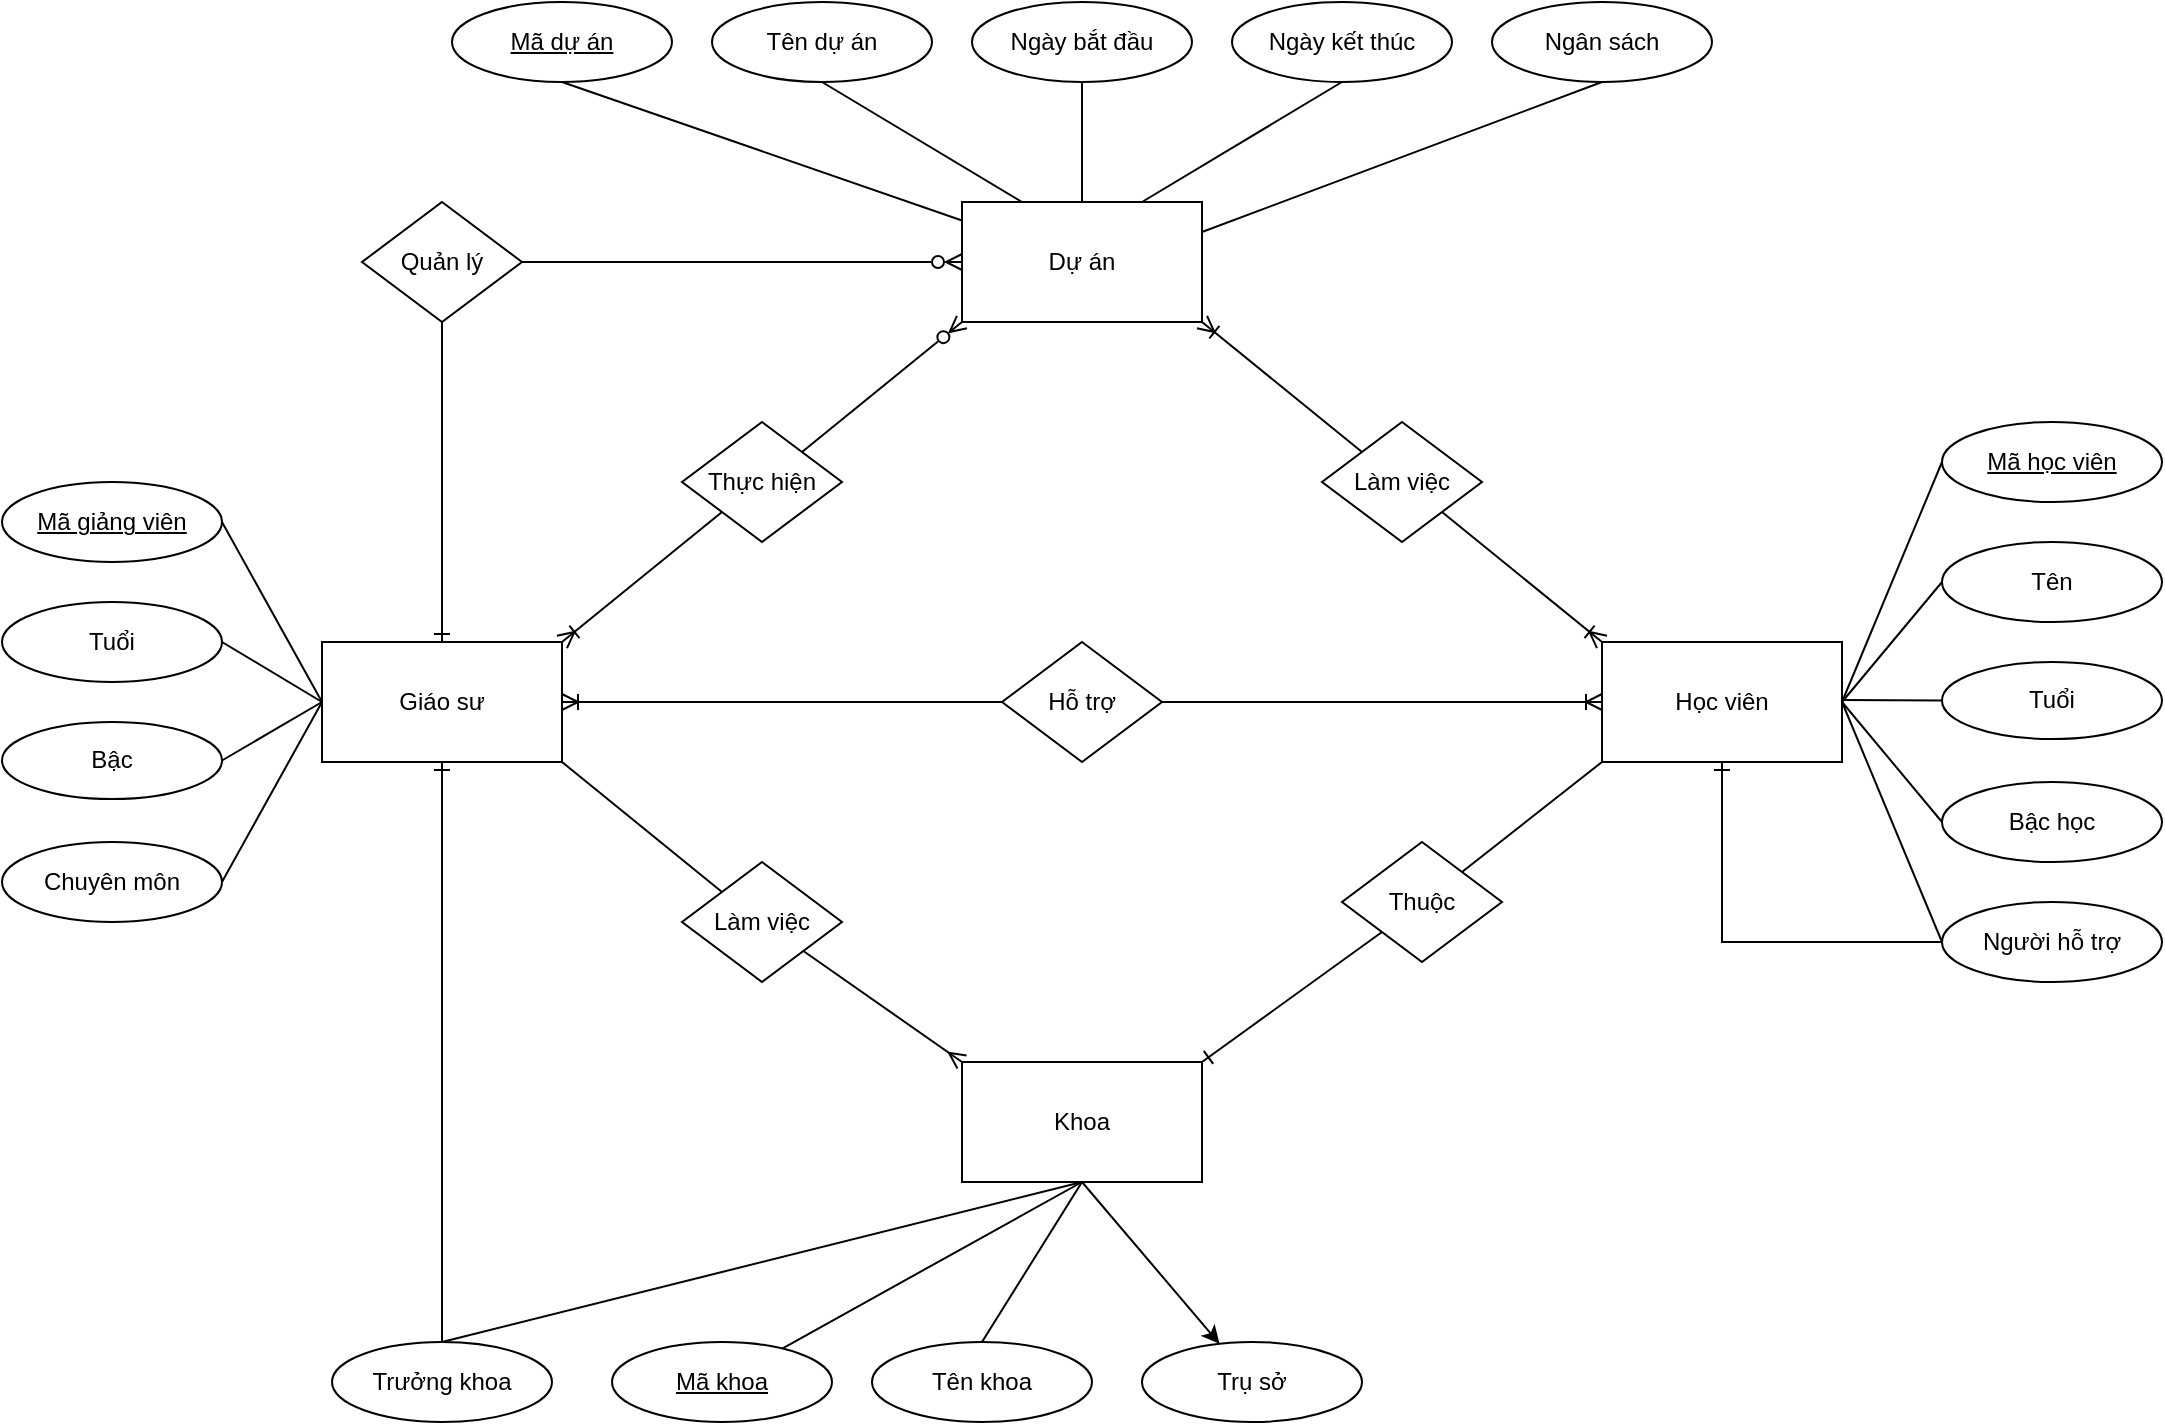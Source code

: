 <mxfile version="23.1.5" type="github" pages="2">
  <diagram name="ER" id="h3sEmsgGJgZGLzfSVelG">
    <mxGraphModel dx="1434" dy="780" grid="1" gridSize="10" guides="1" tooltips="1" connect="1" arrows="1" fold="1" page="1" pageScale="1" pageWidth="1169" pageHeight="827" math="0" shadow="0">
      <root>
        <mxCell id="0" />
        <mxCell id="1" parent="0" />
        <mxCell id="Selu-u13-IaOA6vM5MVl-6" style="rounded=0;orthogonalLoop=1;jettySize=auto;html=1;entryX=1;entryY=0.5;entryDx=0;entryDy=0;exitX=0;exitY=0.5;exitDx=0;exitDy=0;endArrow=none;endFill=0;" parent="1" source="Selu-u13-IaOA6vM5MVl-1" target="Selu-u13-IaOA6vM5MVl-5" edge="1">
          <mxGeometry relative="1" as="geometry" />
        </mxCell>
        <mxCell id="Selu-u13-IaOA6vM5MVl-7" style="rounded=0;orthogonalLoop=1;jettySize=auto;html=1;entryX=1;entryY=0.5;entryDx=0;entryDy=0;exitX=0;exitY=0.5;exitDx=0;exitDy=0;endArrow=none;endFill=0;" parent="1" source="Selu-u13-IaOA6vM5MVl-1" target="Selu-u13-IaOA6vM5MVl-4" edge="1">
          <mxGeometry relative="1" as="geometry" />
        </mxCell>
        <mxCell id="Selu-u13-IaOA6vM5MVl-9" style="rounded=0;orthogonalLoop=1;jettySize=auto;html=1;entryX=1;entryY=0.5;entryDx=0;entryDy=0;strokeColor=default;exitX=0;exitY=0.5;exitDx=0;exitDy=0;endArrow=none;endFill=0;" parent="1" source="Selu-u13-IaOA6vM5MVl-1" target="Selu-u13-IaOA6vM5MVl-3" edge="1">
          <mxGeometry relative="1" as="geometry" />
        </mxCell>
        <mxCell id="Selu-u13-IaOA6vM5MVl-10" style="rounded=0;orthogonalLoop=1;jettySize=auto;html=1;entryX=1;entryY=0.5;entryDx=0;entryDy=0;exitX=0;exitY=0.5;exitDx=0;exitDy=0;endArrow=none;endFill=0;" parent="1" source="Selu-u13-IaOA6vM5MVl-1" target="Selu-u13-IaOA6vM5MVl-2" edge="1">
          <mxGeometry relative="1" as="geometry" />
        </mxCell>
        <mxCell id="Selu-u13-IaOA6vM5MVl-31" style="edgeStyle=orthogonalEdgeStyle;rounded=0;orthogonalLoop=1;jettySize=auto;html=1;entryX=0;entryY=0.5;entryDx=0;entryDy=0;endArrow=ERoneToMany;endFill=0;startArrow=none;startFill=0;" parent="1" source="XW8FsjbeMWAHyRzC8M_o-8" target="Selu-u13-IaOA6vM5MVl-15" edge="1">
          <mxGeometry relative="1" as="geometry" />
        </mxCell>
        <mxCell id="Selu-u13-IaOA6vM5MVl-69" style="edgeStyle=orthogonalEdgeStyle;rounded=0;orthogonalLoop=1;jettySize=auto;html=1;entryX=0;entryY=0.5;entryDx=0;entryDy=0;endArrow=ERzeroToMany;endFill=0;startArrow=none;startFill=0;" parent="1" source="XW8FsjbeMWAHyRzC8M_o-15" target="Selu-u13-IaOA6vM5MVl-56" edge="1">
          <mxGeometry relative="1" as="geometry">
            <Array as="points">
              <mxPoint x="260" y="150" />
            </Array>
          </mxGeometry>
        </mxCell>
        <mxCell id="XW8FsjbeMWAHyRzC8M_o-2" style="rounded=0;orthogonalLoop=1;jettySize=auto;html=1;entryX=0;entryY=0;entryDx=0;entryDy=0;exitX=1;exitY=1;exitDx=0;exitDy=0;endArrow=none;endFill=0;" edge="1" parent="1" source="Selu-u13-IaOA6vM5MVl-1" target="XW8FsjbeMWAHyRzC8M_o-1">
          <mxGeometry relative="1" as="geometry" />
        </mxCell>
        <mxCell id="XW8FsjbeMWAHyRzC8M_o-13" style="rounded=0;orthogonalLoop=1;jettySize=auto;html=1;exitX=1;exitY=0;exitDx=0;exitDy=0;entryX=0;entryY=1;entryDx=0;entryDy=0;endArrow=none;endFill=0;startArrow=ERoneToMany;startFill=0;" edge="1" parent="1" source="Selu-u13-IaOA6vM5MVl-1" target="XW8FsjbeMWAHyRzC8M_o-12">
          <mxGeometry relative="1" as="geometry" />
        </mxCell>
        <mxCell id="Selu-u13-IaOA6vM5MVl-1" value="Giáo sư" style="rounded=0;whiteSpace=wrap;html=1;" parent="1" vertex="1">
          <mxGeometry x="200" y="340" width="120" height="60" as="geometry" />
        </mxCell>
        <mxCell id="Selu-u13-IaOA6vM5MVl-2" value="&lt;u&gt;Mã giảng viên&lt;/u&gt;" style="ellipse;whiteSpace=wrap;html=1;" parent="1" vertex="1">
          <mxGeometry x="40" y="260" width="110" height="40" as="geometry" />
        </mxCell>
        <mxCell id="Selu-u13-IaOA6vM5MVl-3" value="Tuổi" style="ellipse;whiteSpace=wrap;html=1;" parent="1" vertex="1">
          <mxGeometry x="40" y="320" width="110" height="40" as="geometry" />
        </mxCell>
        <mxCell id="Selu-u13-IaOA6vM5MVl-4" value="Bậc" style="ellipse;whiteSpace=wrap;html=1;" parent="1" vertex="1">
          <mxGeometry x="40" y="380" width="110" height="38.5" as="geometry" />
        </mxCell>
        <mxCell id="Selu-u13-IaOA6vM5MVl-5" value="Chuyên môn" style="ellipse;whiteSpace=wrap;html=1;" parent="1" vertex="1">
          <mxGeometry x="40" y="440" width="110" height="40" as="geometry" />
        </mxCell>
        <mxCell id="Selu-u13-IaOA6vM5MVl-11" style="rounded=0;orthogonalLoop=1;jettySize=auto;html=1;entryX=0;entryY=0.5;entryDx=0;entryDy=0;exitX=1;exitY=0.5;exitDx=0;exitDy=0;endArrow=none;endFill=0;" parent="1" source="Selu-u13-IaOA6vM5MVl-15" target="Selu-u13-IaOA6vM5MVl-19" edge="1">
          <mxGeometry relative="1" as="geometry">
            <mxPoint x="960" y="350" as="sourcePoint" />
          </mxGeometry>
        </mxCell>
        <mxCell id="Selu-u13-IaOA6vM5MVl-12" style="rounded=0;orthogonalLoop=1;jettySize=auto;html=1;entryX=0;entryY=0.5;entryDx=0;entryDy=0;endArrow=none;endFill=0;" parent="1" target="Selu-u13-IaOA6vM5MVl-18" edge="1">
          <mxGeometry relative="1" as="geometry">
            <mxPoint x="960" y="369" as="sourcePoint" />
          </mxGeometry>
        </mxCell>
        <mxCell id="Selu-u13-IaOA6vM5MVl-13" style="rounded=0;orthogonalLoop=1;jettySize=auto;html=1;entryX=0;entryY=0.5;entryDx=0;entryDy=0;strokeColor=default;endArrow=none;endFill=0;" parent="1" target="Selu-u13-IaOA6vM5MVl-17" edge="1">
          <mxGeometry relative="1" as="geometry">
            <mxPoint x="960" y="370" as="sourcePoint" />
          </mxGeometry>
        </mxCell>
        <mxCell id="Selu-u13-IaOA6vM5MVl-14" style="rounded=0;orthogonalLoop=1;jettySize=auto;html=1;entryX=0;entryY=0.5;entryDx=0;entryDy=0;endArrow=none;endFill=0;" parent="1" target="Selu-u13-IaOA6vM5MVl-16" edge="1">
          <mxGeometry relative="1" as="geometry">
            <mxPoint x="960" y="370" as="sourcePoint" />
          </mxGeometry>
        </mxCell>
        <mxCell id="Selu-u13-IaOA6vM5MVl-54" style="rounded=0;orthogonalLoop=1;jettySize=auto;html=1;exitX=0;exitY=1;exitDx=0;exitDy=0;entryX=1;entryY=0;entryDx=0;entryDy=0;endArrow=ERone;endFill=0;" parent="1" source="XW8FsjbeMWAHyRzC8M_o-10" target="Selu-u13-IaOA6vM5MVl-38" edge="1">
          <mxGeometry relative="1" as="geometry" />
        </mxCell>
        <mxCell id="Selu-u13-IaOA6vM5MVl-73" style="rounded=0;orthogonalLoop=1;jettySize=auto;html=1;entryX=1;entryY=1;entryDx=0;entryDy=0;exitX=0;exitY=0;exitDx=0;exitDy=0;endArrow=ERoneToMany;endFill=0;startArrow=none;startFill=0;" parent="1" source="XW8FsjbeMWAHyRzC8M_o-17" target="Selu-u13-IaOA6vM5MVl-56" edge="1">
          <mxGeometry relative="1" as="geometry" />
        </mxCell>
        <mxCell id="Selu-u13-IaOA6vM5MVl-15" value="Học viên" style="rounded=0;whiteSpace=wrap;html=1;" parent="1" vertex="1">
          <mxGeometry x="840" y="340" width="120" height="60" as="geometry" />
        </mxCell>
        <mxCell id="Selu-u13-IaOA6vM5MVl-16" value="&lt;u&gt;Mã học viên&lt;/u&gt;" style="ellipse;whiteSpace=wrap;html=1;" parent="1" vertex="1">
          <mxGeometry x="1010" y="230" width="110" height="40" as="geometry" />
        </mxCell>
        <mxCell id="Selu-u13-IaOA6vM5MVl-17" value="Tên" style="ellipse;whiteSpace=wrap;html=1;" parent="1" vertex="1">
          <mxGeometry x="1010" y="290" width="110" height="40" as="geometry" />
        </mxCell>
        <mxCell id="Selu-u13-IaOA6vM5MVl-18" value="Tuổi" style="ellipse;whiteSpace=wrap;html=1;" parent="1" vertex="1">
          <mxGeometry x="1010" y="350" width="110" height="38.5" as="geometry" />
        </mxCell>
        <mxCell id="Selu-u13-IaOA6vM5MVl-19" value="Bậc học" style="ellipse;whiteSpace=wrap;html=1;" parent="1" vertex="1">
          <mxGeometry x="1010" y="410" width="110" height="40" as="geometry" />
        </mxCell>
        <mxCell id="Selu-u13-IaOA6vM5MVl-33" style="edgeStyle=orthogonalEdgeStyle;rounded=0;orthogonalLoop=1;jettySize=auto;html=1;entryX=0.5;entryY=1;entryDx=0;entryDy=0;endArrow=ERone;endFill=0;" parent="1" source="Selu-u13-IaOA6vM5MVl-29" target="Selu-u13-IaOA6vM5MVl-15" edge="1">
          <mxGeometry relative="1" as="geometry" />
        </mxCell>
        <mxCell id="Selu-u13-IaOA6vM5MVl-29" value="Người hỗ trợ" style="ellipse;whiteSpace=wrap;html=1;" parent="1" vertex="1">
          <mxGeometry x="1010" y="470" width="110" height="40" as="geometry" />
        </mxCell>
        <mxCell id="Selu-u13-IaOA6vM5MVl-30" style="rounded=0;orthogonalLoop=1;jettySize=auto;html=1;exitX=1;exitY=0.5;exitDx=0;exitDy=0;entryX=0;entryY=0.5;entryDx=0;entryDy=0;endArrow=none;endFill=0;" parent="1" source="Selu-u13-IaOA6vM5MVl-15" target="Selu-u13-IaOA6vM5MVl-29" edge="1">
          <mxGeometry relative="1" as="geometry">
            <mxPoint x="960" y="350" as="sourcePoint" />
          </mxGeometry>
        </mxCell>
        <mxCell id="Selu-u13-IaOA6vM5MVl-48" style="rounded=0;orthogonalLoop=1;jettySize=auto;html=1;exitX=0.5;exitY=1;exitDx=0;exitDy=0;endArrow=none;endFill=0;" parent="1" source="Selu-u13-IaOA6vM5MVl-38" target="Selu-u13-IaOA6vM5MVl-43" edge="1">
          <mxGeometry relative="1" as="geometry" />
        </mxCell>
        <mxCell id="Selu-u13-IaOA6vM5MVl-49" style="rounded=0;orthogonalLoop=1;jettySize=auto;html=1;entryX=0.5;entryY=0;entryDx=0;entryDy=0;exitX=0.5;exitY=1;exitDx=0;exitDy=0;endArrow=none;endFill=0;" parent="1" source="Selu-u13-IaOA6vM5MVl-38" target="Selu-u13-IaOA6vM5MVl-45" edge="1">
          <mxGeometry relative="1" as="geometry" />
        </mxCell>
        <mxCell id="Selu-u13-IaOA6vM5MVl-50" style="rounded=0;orthogonalLoop=1;jettySize=auto;html=1;exitX=0.5;exitY=1;exitDx=0;exitDy=0;" parent="1" source="Selu-u13-IaOA6vM5MVl-38" target="Selu-u13-IaOA6vM5MVl-46" edge="1">
          <mxGeometry relative="1" as="geometry" />
        </mxCell>
        <mxCell id="XW8FsjbeMWAHyRzC8M_o-6" style="rounded=0;orthogonalLoop=1;jettySize=auto;html=1;exitX=0.5;exitY=1;exitDx=0;exitDy=0;entryX=0.5;entryY=0;entryDx=0;entryDy=0;endArrow=none;endFill=0;" edge="1" parent="1" source="Selu-u13-IaOA6vM5MVl-38" target="XW8FsjbeMWAHyRzC8M_o-5">
          <mxGeometry relative="1" as="geometry" />
        </mxCell>
        <mxCell id="Selu-u13-IaOA6vM5MVl-38" value="Khoa" style="rounded=0;whiteSpace=wrap;html=1;" parent="1" vertex="1">
          <mxGeometry x="520" y="550" width="120" height="60" as="geometry" />
        </mxCell>
        <mxCell id="Selu-u13-IaOA6vM5MVl-43" value="&lt;u&gt;Mã khoa&lt;/u&gt;" style="ellipse;whiteSpace=wrap;html=1;" parent="1" vertex="1">
          <mxGeometry x="345" y="690" width="110" height="40" as="geometry" />
        </mxCell>
        <mxCell id="Selu-u13-IaOA6vM5MVl-45" value="Tên khoa" style="ellipse;whiteSpace=wrap;html=1;" parent="1" vertex="1">
          <mxGeometry x="475" y="690" width="110" height="40" as="geometry" />
        </mxCell>
        <mxCell id="Selu-u13-IaOA6vM5MVl-46" value="Trụ sở" style="ellipse;whiteSpace=wrap;html=1;" parent="1" vertex="1">
          <mxGeometry x="610" y="690" width="110" height="40" as="geometry" />
        </mxCell>
        <mxCell id="Selu-u13-IaOA6vM5MVl-63" style="rounded=0;orthogonalLoop=1;jettySize=auto;html=1;entryX=0.5;entryY=1;entryDx=0;entryDy=0;endArrow=none;endFill=0;" parent="1" source="Selu-u13-IaOA6vM5MVl-56" target="Selu-u13-IaOA6vM5MVl-57" edge="1">
          <mxGeometry relative="1" as="geometry" />
        </mxCell>
        <mxCell id="Selu-u13-IaOA6vM5MVl-65" style="rounded=0;orthogonalLoop=1;jettySize=auto;html=1;entryX=0.5;entryY=1;entryDx=0;entryDy=0;exitX=0.25;exitY=0;exitDx=0;exitDy=0;endArrow=none;endFill=0;" parent="1" source="Selu-u13-IaOA6vM5MVl-56" target="Selu-u13-IaOA6vM5MVl-58" edge="1">
          <mxGeometry relative="1" as="geometry" />
        </mxCell>
        <mxCell id="Selu-u13-IaOA6vM5MVl-66" style="rounded=0;orthogonalLoop=1;jettySize=auto;html=1;entryX=0.5;entryY=1;entryDx=0;entryDy=0;endArrow=none;endFill=0;" parent="1" source="Selu-u13-IaOA6vM5MVl-56" target="Selu-u13-IaOA6vM5MVl-59" edge="1">
          <mxGeometry relative="1" as="geometry" />
        </mxCell>
        <mxCell id="Selu-u13-IaOA6vM5MVl-67" style="rounded=0;orthogonalLoop=1;jettySize=auto;html=1;entryX=0.5;entryY=1;entryDx=0;entryDy=0;exitX=0.75;exitY=0;exitDx=0;exitDy=0;endArrow=none;endFill=0;" parent="1" source="Selu-u13-IaOA6vM5MVl-56" target="Selu-u13-IaOA6vM5MVl-60" edge="1">
          <mxGeometry relative="1" as="geometry" />
        </mxCell>
        <mxCell id="Selu-u13-IaOA6vM5MVl-68" style="rounded=0;orthogonalLoop=1;jettySize=auto;html=1;entryX=0.5;entryY=1;entryDx=0;entryDy=0;exitX=1;exitY=0.25;exitDx=0;exitDy=0;endArrow=none;endFill=0;" parent="1" source="Selu-u13-IaOA6vM5MVl-56" target="Selu-u13-IaOA6vM5MVl-61" edge="1">
          <mxGeometry relative="1" as="geometry" />
        </mxCell>
        <mxCell id="Selu-u13-IaOA6vM5MVl-56" value="Dự án" style="rounded=0;whiteSpace=wrap;html=1;" parent="1" vertex="1">
          <mxGeometry x="520" y="120" width="120" height="60" as="geometry" />
        </mxCell>
        <mxCell id="Selu-u13-IaOA6vM5MVl-57" value="&lt;u&gt;Mã dự án&lt;/u&gt;" style="ellipse;whiteSpace=wrap;html=1;" parent="1" vertex="1">
          <mxGeometry x="265" y="20" width="110" height="40" as="geometry" />
        </mxCell>
        <mxCell id="Selu-u13-IaOA6vM5MVl-58" value="Tên dự án" style="ellipse;whiteSpace=wrap;html=1;" parent="1" vertex="1">
          <mxGeometry x="395" y="20" width="110" height="40" as="geometry" />
        </mxCell>
        <mxCell id="Selu-u13-IaOA6vM5MVl-59" value="Ngày bắt đầu" style="ellipse;whiteSpace=wrap;html=1;" parent="1" vertex="1">
          <mxGeometry x="525" y="20" width="110" height="40" as="geometry" />
        </mxCell>
        <mxCell id="Selu-u13-IaOA6vM5MVl-60" value="Ngày kết thúc" style="ellipse;whiteSpace=wrap;html=1;" parent="1" vertex="1">
          <mxGeometry x="655" y="20" width="110" height="40" as="geometry" />
        </mxCell>
        <mxCell id="Selu-u13-IaOA6vM5MVl-61" value="Ngân sách" style="ellipse;whiteSpace=wrap;html=1;" parent="1" vertex="1">
          <mxGeometry x="785" y="20" width="110" height="40" as="geometry" />
        </mxCell>
        <mxCell id="XW8FsjbeMWAHyRzC8M_o-3" style="rounded=0;orthogonalLoop=1;jettySize=auto;html=1;entryX=0;entryY=0;entryDx=0;entryDy=0;endArrow=ERmany;endFill=0;" edge="1" parent="1" source="XW8FsjbeMWAHyRzC8M_o-1" target="Selu-u13-IaOA6vM5MVl-38">
          <mxGeometry relative="1" as="geometry" />
        </mxCell>
        <mxCell id="XW8FsjbeMWAHyRzC8M_o-1" value="Làm việc" style="rhombus;whiteSpace=wrap;html=1;" vertex="1" parent="1">
          <mxGeometry x="380" y="450" width="80" height="60" as="geometry" />
        </mxCell>
        <mxCell id="XW8FsjbeMWAHyRzC8M_o-7" style="edgeStyle=orthogonalEdgeStyle;rounded=0;orthogonalLoop=1;jettySize=auto;html=1;endArrow=ERone;endFill=0;" edge="1" parent="1" source="XW8FsjbeMWAHyRzC8M_o-5" target="Selu-u13-IaOA6vM5MVl-1">
          <mxGeometry relative="1" as="geometry" />
        </mxCell>
        <mxCell id="XW8FsjbeMWAHyRzC8M_o-5" value="Trưởng khoa" style="ellipse;whiteSpace=wrap;html=1;" vertex="1" parent="1">
          <mxGeometry x="205" y="690" width="110" height="40" as="geometry" />
        </mxCell>
        <mxCell id="XW8FsjbeMWAHyRzC8M_o-9" value="" style="edgeStyle=orthogonalEdgeStyle;rounded=0;orthogonalLoop=1;jettySize=auto;html=1;entryX=0;entryY=0.5;entryDx=0;entryDy=0;endArrow=none;endFill=0;startArrow=ERoneToMany;startFill=0;" edge="1" parent="1" source="Selu-u13-IaOA6vM5MVl-1" target="XW8FsjbeMWAHyRzC8M_o-8">
          <mxGeometry relative="1" as="geometry">
            <mxPoint x="320" y="370" as="sourcePoint" />
            <mxPoint x="840" y="370" as="targetPoint" />
          </mxGeometry>
        </mxCell>
        <mxCell id="XW8FsjbeMWAHyRzC8M_o-8" value="Hỗ trợ" style="rhombus;whiteSpace=wrap;html=1;" vertex="1" parent="1">
          <mxGeometry x="540" y="340" width="80" height="60" as="geometry" />
        </mxCell>
        <mxCell id="XW8FsjbeMWAHyRzC8M_o-11" value="" style="rounded=0;orthogonalLoop=1;jettySize=auto;html=1;exitX=0;exitY=1;exitDx=0;exitDy=0;entryX=1;entryY=0;entryDx=0;entryDy=0;endArrow=none;endFill=0;" edge="1" parent="1" source="Selu-u13-IaOA6vM5MVl-15" target="XW8FsjbeMWAHyRzC8M_o-10">
          <mxGeometry relative="1" as="geometry">
            <mxPoint x="840" y="400" as="sourcePoint" />
            <mxPoint x="640" y="550" as="targetPoint" />
          </mxGeometry>
        </mxCell>
        <mxCell id="XW8FsjbeMWAHyRzC8M_o-10" value="Thuộc" style="rhombus;whiteSpace=wrap;html=1;" vertex="1" parent="1">
          <mxGeometry x="710" y="440" width="80" height="60" as="geometry" />
        </mxCell>
        <mxCell id="XW8FsjbeMWAHyRzC8M_o-14" style="rounded=0;orthogonalLoop=1;jettySize=auto;html=1;exitX=1;exitY=0;exitDx=0;exitDy=0;entryX=0;entryY=1;entryDx=0;entryDy=0;endArrow=ERzeroToMany;endFill=0;" edge="1" parent="1" source="XW8FsjbeMWAHyRzC8M_o-12" target="Selu-u13-IaOA6vM5MVl-56">
          <mxGeometry relative="1" as="geometry" />
        </mxCell>
        <mxCell id="XW8FsjbeMWAHyRzC8M_o-12" value="Thực hiện" style="rhombus;whiteSpace=wrap;html=1;" vertex="1" parent="1">
          <mxGeometry x="380" y="230" width="80" height="60" as="geometry" />
        </mxCell>
        <mxCell id="XW8FsjbeMWAHyRzC8M_o-16" value="" style="edgeStyle=orthogonalEdgeStyle;rounded=0;orthogonalLoop=1;jettySize=auto;html=1;entryX=0.5;entryY=1;entryDx=0;entryDy=0;endArrow=none;endFill=0;startArrow=ERone;startFill=0;" edge="1" parent="1" source="Selu-u13-IaOA6vM5MVl-1" target="XW8FsjbeMWAHyRzC8M_o-15">
          <mxGeometry relative="1" as="geometry">
            <Array as="points" />
            <mxPoint x="260" y="340" as="sourcePoint" />
            <mxPoint x="520" y="150" as="targetPoint" />
          </mxGeometry>
        </mxCell>
        <mxCell id="XW8FsjbeMWAHyRzC8M_o-15" value="Quản lý" style="rhombus;whiteSpace=wrap;html=1;" vertex="1" parent="1">
          <mxGeometry x="220" y="120" width="80" height="60" as="geometry" />
        </mxCell>
        <mxCell id="XW8FsjbeMWAHyRzC8M_o-18" value="" style="rounded=0;orthogonalLoop=1;jettySize=auto;html=1;entryX=1;entryY=1;entryDx=0;entryDy=0;exitX=0;exitY=0;exitDx=0;exitDy=0;endArrow=none;endFill=0;startArrow=ERoneToMany;startFill=0;" edge="1" parent="1" source="Selu-u13-IaOA6vM5MVl-15" target="XW8FsjbeMWAHyRzC8M_o-17">
          <mxGeometry relative="1" as="geometry">
            <mxPoint x="840" y="340" as="sourcePoint" />
            <mxPoint x="640" y="180" as="targetPoint" />
          </mxGeometry>
        </mxCell>
        <mxCell id="XW8FsjbeMWAHyRzC8M_o-17" value="Làm việc" style="rhombus;whiteSpace=wrap;html=1;" vertex="1" parent="1">
          <mxGeometry x="700" y="230" width="80" height="60" as="geometry" />
        </mxCell>
      </root>
    </mxGraphModel>
  </diagram>
  <diagram id="15gAjXONBbME0ln6EK9t" name="RM">
    <mxGraphModel dx="1434" dy="780" grid="1" gridSize="10" guides="1" tooltips="1" connect="1" arrows="1" fold="1" page="1" pageScale="1" pageWidth="1169" pageHeight="827" math="0" shadow="0">
      <root>
        <mxCell id="0" />
        <mxCell id="1" parent="0" />
        <mxCell id="Yrqt_RFlk41Q3Rjh3LA7-103" style="edgeStyle=orthogonalEdgeStyle;rounded=0;orthogonalLoop=1;jettySize=auto;html=1;entryX=0.25;entryY=0;entryDx=0;entryDy=0;" edge="1" parent="1" source="Yrqt_RFlk41Q3Rjh3LA7-1" target="Yrqt_RFlk41Q3Rjh3LA7-80">
          <mxGeometry relative="1" as="geometry">
            <Array as="points">
              <mxPoint x="290" y="310" />
              <mxPoint x="895" y="310" />
            </Array>
          </mxGeometry>
        </mxCell>
        <mxCell id="Yrqt_RFlk41Q3Rjh3LA7-1" value="Giáo sư" style="shape=table;startSize=30;container=1;collapsible=1;childLayout=tableLayout;fixedRows=1;rowLines=0;fontStyle=1;align=center;resizeLast=1;html=1;" vertex="1" parent="1">
          <mxGeometry x="200" y="90" width="180" height="150" as="geometry" />
        </mxCell>
        <mxCell id="Yrqt_RFlk41Q3Rjh3LA7-2" value="" style="shape=tableRow;horizontal=0;startSize=0;swimlaneHead=0;swimlaneBody=0;fillColor=none;collapsible=0;dropTarget=0;points=[[0,0.5],[1,0.5]];portConstraint=eastwest;top=0;left=0;right=0;bottom=1;" vertex="1" parent="Yrqt_RFlk41Q3Rjh3LA7-1">
          <mxGeometry y="30" width="180" height="30" as="geometry" />
        </mxCell>
        <mxCell id="Yrqt_RFlk41Q3Rjh3LA7-3" value="PK" style="shape=partialRectangle;connectable=0;fillColor=none;top=0;left=0;bottom=0;right=0;fontStyle=1;overflow=hidden;whiteSpace=wrap;html=1;" vertex="1" parent="Yrqt_RFlk41Q3Rjh3LA7-2">
          <mxGeometry width="30" height="30" as="geometry">
            <mxRectangle width="30" height="30" as="alternateBounds" />
          </mxGeometry>
        </mxCell>
        <mxCell id="Yrqt_RFlk41Q3Rjh3LA7-4" value="Mã giảng viên" style="shape=partialRectangle;connectable=0;fillColor=none;top=0;left=0;bottom=0;right=0;align=left;spacingLeft=6;fontStyle=5;overflow=hidden;whiteSpace=wrap;html=1;" vertex="1" parent="Yrqt_RFlk41Q3Rjh3LA7-2">
          <mxGeometry x="30" width="150" height="30" as="geometry">
            <mxRectangle width="150" height="30" as="alternateBounds" />
          </mxGeometry>
        </mxCell>
        <mxCell id="Yrqt_RFlk41Q3Rjh3LA7-5" value="" style="shape=tableRow;horizontal=0;startSize=0;swimlaneHead=0;swimlaneBody=0;fillColor=none;collapsible=0;dropTarget=0;points=[[0,0.5],[1,0.5]];portConstraint=eastwest;top=0;left=0;right=0;bottom=0;" vertex="1" parent="Yrqt_RFlk41Q3Rjh3LA7-1">
          <mxGeometry y="60" width="180" height="30" as="geometry" />
        </mxCell>
        <mxCell id="Yrqt_RFlk41Q3Rjh3LA7-6" value="" style="shape=partialRectangle;connectable=0;fillColor=none;top=0;left=0;bottom=0;right=0;editable=1;overflow=hidden;whiteSpace=wrap;html=1;" vertex="1" parent="Yrqt_RFlk41Q3Rjh3LA7-5">
          <mxGeometry width="30" height="30" as="geometry">
            <mxRectangle width="30" height="30" as="alternateBounds" />
          </mxGeometry>
        </mxCell>
        <mxCell id="Yrqt_RFlk41Q3Rjh3LA7-7" value="Bậc" style="shape=partialRectangle;connectable=0;fillColor=none;top=0;left=0;bottom=0;right=0;align=left;spacingLeft=6;overflow=hidden;whiteSpace=wrap;html=1;" vertex="1" parent="Yrqt_RFlk41Q3Rjh3LA7-5">
          <mxGeometry x="30" width="150" height="30" as="geometry">
            <mxRectangle width="150" height="30" as="alternateBounds" />
          </mxGeometry>
        </mxCell>
        <mxCell id="Yrqt_RFlk41Q3Rjh3LA7-8" value="" style="shape=tableRow;horizontal=0;startSize=0;swimlaneHead=0;swimlaneBody=0;fillColor=none;collapsible=0;dropTarget=0;points=[[0,0.5],[1,0.5]];portConstraint=eastwest;top=0;left=0;right=0;bottom=0;" vertex="1" parent="Yrqt_RFlk41Q3Rjh3LA7-1">
          <mxGeometry y="90" width="180" height="30" as="geometry" />
        </mxCell>
        <mxCell id="Yrqt_RFlk41Q3Rjh3LA7-9" value="" style="shape=partialRectangle;connectable=0;fillColor=none;top=0;left=0;bottom=0;right=0;editable=1;overflow=hidden;whiteSpace=wrap;html=1;" vertex="1" parent="Yrqt_RFlk41Q3Rjh3LA7-8">
          <mxGeometry width="30" height="30" as="geometry">
            <mxRectangle width="30" height="30" as="alternateBounds" />
          </mxGeometry>
        </mxCell>
        <mxCell id="Yrqt_RFlk41Q3Rjh3LA7-10" value="Chuyên môn" style="shape=partialRectangle;connectable=0;fillColor=none;top=0;left=0;bottom=0;right=0;align=left;spacingLeft=6;overflow=hidden;whiteSpace=wrap;html=1;" vertex="1" parent="Yrqt_RFlk41Q3Rjh3LA7-8">
          <mxGeometry x="30" width="150" height="30" as="geometry">
            <mxRectangle width="150" height="30" as="alternateBounds" />
          </mxGeometry>
        </mxCell>
        <mxCell id="Yrqt_RFlk41Q3Rjh3LA7-11" value="" style="shape=tableRow;horizontal=0;startSize=0;swimlaneHead=0;swimlaneBody=0;fillColor=none;collapsible=0;dropTarget=0;points=[[0,0.5],[1,0.5]];portConstraint=eastwest;top=0;left=0;right=0;bottom=0;" vertex="1" parent="Yrqt_RFlk41Q3Rjh3LA7-1">
          <mxGeometry y="120" width="180" height="30" as="geometry" />
        </mxCell>
        <mxCell id="Yrqt_RFlk41Q3Rjh3LA7-12" value="" style="shape=partialRectangle;connectable=0;fillColor=none;top=0;left=0;bottom=0;right=0;editable=1;overflow=hidden;whiteSpace=wrap;html=1;" vertex="1" parent="Yrqt_RFlk41Q3Rjh3LA7-11">
          <mxGeometry width="30" height="30" as="geometry">
            <mxRectangle width="30" height="30" as="alternateBounds" />
          </mxGeometry>
        </mxCell>
        <mxCell id="Yrqt_RFlk41Q3Rjh3LA7-13" value="Tuổi" style="shape=partialRectangle;connectable=0;fillColor=none;top=0;left=0;bottom=0;right=0;align=left;spacingLeft=6;overflow=hidden;whiteSpace=wrap;html=1;" vertex="1" parent="Yrqt_RFlk41Q3Rjh3LA7-11">
          <mxGeometry x="30" width="150" height="30" as="geometry">
            <mxRectangle width="150" height="30" as="alternateBounds" />
          </mxGeometry>
        </mxCell>
        <mxCell id="Yrqt_RFlk41Q3Rjh3LA7-14" value="Khoa" style="shape=table;startSize=30;container=1;collapsible=1;childLayout=tableLayout;fixedRows=1;rowLines=0;fontStyle=1;align=center;resizeLast=1;html=1;" vertex="1" parent="1">
          <mxGeometry x="680" y="90" width="180" height="120" as="geometry" />
        </mxCell>
        <mxCell id="Yrqt_RFlk41Q3Rjh3LA7-15" value="" style="shape=tableRow;horizontal=0;startSize=0;swimlaneHead=0;swimlaneBody=0;fillColor=none;collapsible=0;dropTarget=0;points=[[0,0.5],[1,0.5]];portConstraint=eastwest;top=0;left=0;right=0;bottom=1;" vertex="1" parent="Yrqt_RFlk41Q3Rjh3LA7-14">
          <mxGeometry y="30" width="180" height="30" as="geometry" />
        </mxCell>
        <mxCell id="Yrqt_RFlk41Q3Rjh3LA7-16" value="PK" style="shape=partialRectangle;connectable=0;fillColor=none;top=0;left=0;bottom=0;right=0;fontStyle=1;overflow=hidden;whiteSpace=wrap;html=1;" vertex="1" parent="Yrqt_RFlk41Q3Rjh3LA7-15">
          <mxGeometry width="30" height="30" as="geometry">
            <mxRectangle width="30" height="30" as="alternateBounds" />
          </mxGeometry>
        </mxCell>
        <mxCell id="Yrqt_RFlk41Q3Rjh3LA7-17" value="Mã khoa" style="shape=partialRectangle;connectable=0;fillColor=none;top=0;left=0;bottom=0;right=0;align=left;spacingLeft=6;fontStyle=5;overflow=hidden;whiteSpace=wrap;html=1;" vertex="1" parent="Yrqt_RFlk41Q3Rjh3LA7-15">
          <mxGeometry x="30" width="150" height="30" as="geometry">
            <mxRectangle width="150" height="30" as="alternateBounds" />
          </mxGeometry>
        </mxCell>
        <mxCell id="Yrqt_RFlk41Q3Rjh3LA7-18" value="" style="shape=tableRow;horizontal=0;startSize=0;swimlaneHead=0;swimlaneBody=0;fillColor=none;collapsible=0;dropTarget=0;points=[[0,0.5],[1,0.5]];portConstraint=eastwest;top=0;left=0;right=0;bottom=0;" vertex="1" parent="Yrqt_RFlk41Q3Rjh3LA7-14">
          <mxGeometry y="60" width="180" height="30" as="geometry" />
        </mxCell>
        <mxCell id="Yrqt_RFlk41Q3Rjh3LA7-19" value="" style="shape=partialRectangle;connectable=0;fillColor=none;top=0;left=0;bottom=0;right=0;editable=1;overflow=hidden;whiteSpace=wrap;html=1;" vertex="1" parent="Yrqt_RFlk41Q3Rjh3LA7-18">
          <mxGeometry width="30" height="30" as="geometry">
            <mxRectangle width="30" height="30" as="alternateBounds" />
          </mxGeometry>
        </mxCell>
        <mxCell id="Yrqt_RFlk41Q3Rjh3LA7-20" value="Tên khoa" style="shape=partialRectangle;connectable=0;fillColor=none;top=0;left=0;bottom=0;right=0;align=left;spacingLeft=6;overflow=hidden;whiteSpace=wrap;html=1;" vertex="1" parent="Yrqt_RFlk41Q3Rjh3LA7-18">
          <mxGeometry x="30" width="150" height="30" as="geometry">
            <mxRectangle width="150" height="30" as="alternateBounds" />
          </mxGeometry>
        </mxCell>
        <mxCell id="Yrqt_RFlk41Q3Rjh3LA7-21" value="" style="shape=tableRow;horizontal=0;startSize=0;swimlaneHead=0;swimlaneBody=0;fillColor=none;collapsible=0;dropTarget=0;points=[[0,0.5],[1,0.5]];portConstraint=eastwest;top=0;left=0;right=0;bottom=0;" vertex="1" parent="Yrqt_RFlk41Q3Rjh3LA7-14">
          <mxGeometry y="90" width="180" height="30" as="geometry" />
        </mxCell>
        <mxCell id="Yrqt_RFlk41Q3Rjh3LA7-22" value="" style="shape=partialRectangle;connectable=0;fillColor=none;top=0;left=0;bottom=0;right=0;editable=1;overflow=hidden;whiteSpace=wrap;html=1;" vertex="1" parent="Yrqt_RFlk41Q3Rjh3LA7-21">
          <mxGeometry width="30" height="30" as="geometry">
            <mxRectangle width="30" height="30" as="alternateBounds" />
          </mxGeometry>
        </mxCell>
        <mxCell id="Yrqt_RFlk41Q3Rjh3LA7-23" value="Trụ sở" style="shape=partialRectangle;connectable=0;fillColor=none;top=0;left=0;bottom=0;right=0;align=left;spacingLeft=6;overflow=hidden;whiteSpace=wrap;html=1;" vertex="1" parent="Yrqt_RFlk41Q3Rjh3LA7-21">
          <mxGeometry x="30" width="150" height="30" as="geometry">
            <mxRectangle width="150" height="30" as="alternateBounds" />
          </mxGeometry>
        </mxCell>
        <mxCell id="Yrqt_RFlk41Q3Rjh3LA7-96" style="edgeStyle=orthogonalEdgeStyle;rounded=0;orthogonalLoop=1;jettySize=auto;html=1;entryX=0;entryY=0.5;entryDx=0;entryDy=0;" edge="1" parent="1" source="Yrqt_RFlk41Q3Rjh3LA7-27" target="Yrqt_RFlk41Q3Rjh3LA7-44">
          <mxGeometry relative="1" as="geometry">
            <Array as="points">
              <mxPoint x="320" y="395" />
              <mxPoint x="320" y="580" />
            </Array>
          </mxGeometry>
        </mxCell>
        <mxCell id="Yrqt_RFlk41Q3Rjh3LA7-27" value="Giáo sư và Dự án" style="shape=table;startSize=30;container=1;collapsible=1;childLayout=tableLayout;fixedRows=1;rowLines=0;fontStyle=1;align=center;resizeLast=1;html=1;" vertex="1" parent="1">
          <mxGeometry x="120" y="350" width="180" height="90" as="geometry" />
        </mxCell>
        <mxCell id="Yrqt_RFlk41Q3Rjh3LA7-40" value="" style="shape=tableRow;horizontal=0;startSize=0;swimlaneHead=0;swimlaneBody=0;fillColor=none;collapsible=0;dropTarget=0;points=[[0,0.5],[1,0.5]];portConstraint=eastwest;top=0;left=0;right=0;bottom=0;" vertex="1" parent="Yrqt_RFlk41Q3Rjh3LA7-27">
          <mxGeometry y="30" width="180" height="30" as="geometry" />
        </mxCell>
        <mxCell id="Yrqt_RFlk41Q3Rjh3LA7-41" value="&lt;b&gt;PK, FK1&lt;/b&gt;" style="shape=partialRectangle;connectable=0;fillColor=none;top=0;left=0;bottom=0;right=0;fontStyle=0;overflow=hidden;whiteSpace=wrap;html=1;" vertex="1" parent="Yrqt_RFlk41Q3Rjh3LA7-40">
          <mxGeometry width="70" height="30" as="geometry">
            <mxRectangle width="70" height="30" as="alternateBounds" />
          </mxGeometry>
        </mxCell>
        <mxCell id="Yrqt_RFlk41Q3Rjh3LA7-42" value="&lt;b&gt;&lt;u&gt;Mã dự án&lt;/u&gt;&lt;/b&gt;" style="shape=partialRectangle;connectable=0;fillColor=none;top=0;left=0;bottom=0;right=0;align=left;spacingLeft=6;fontStyle=0;overflow=hidden;whiteSpace=wrap;html=1;" vertex="1" parent="Yrqt_RFlk41Q3Rjh3LA7-40">
          <mxGeometry x="70" width="110" height="30" as="geometry">
            <mxRectangle width="110" height="30" as="alternateBounds" />
          </mxGeometry>
        </mxCell>
        <mxCell id="Yrqt_RFlk41Q3Rjh3LA7-28" value="" style="shape=tableRow;horizontal=0;startSize=0;swimlaneHead=0;swimlaneBody=0;fillColor=none;collapsible=0;dropTarget=0;points=[[0,0.5],[1,0.5]];portConstraint=eastwest;top=0;left=0;right=0;bottom=1;" vertex="1" parent="Yrqt_RFlk41Q3Rjh3LA7-27">
          <mxGeometry y="60" width="180" height="30" as="geometry" />
        </mxCell>
        <mxCell id="Yrqt_RFlk41Q3Rjh3LA7-29" value="PK, FK2" style="shape=partialRectangle;connectable=0;fillColor=none;top=0;left=0;bottom=0;right=0;fontStyle=1;overflow=hidden;whiteSpace=wrap;html=1;" vertex="1" parent="Yrqt_RFlk41Q3Rjh3LA7-28">
          <mxGeometry width="70" height="30" as="geometry">
            <mxRectangle width="70" height="30" as="alternateBounds" />
          </mxGeometry>
        </mxCell>
        <mxCell id="Yrqt_RFlk41Q3Rjh3LA7-30" value="Mã giảng viên" style="shape=partialRectangle;connectable=0;fillColor=none;top=0;left=0;bottom=0;right=0;align=left;spacingLeft=6;fontStyle=5;overflow=hidden;whiteSpace=wrap;html=1;" vertex="1" parent="Yrqt_RFlk41Q3Rjh3LA7-28">
          <mxGeometry x="70" width="110" height="30" as="geometry">
            <mxRectangle width="110" height="30" as="alternateBounds" />
          </mxGeometry>
        </mxCell>
        <mxCell id="Yrqt_RFlk41Q3Rjh3LA7-43" value="Dự án" style="shape=table;startSize=30;container=1;collapsible=1;childLayout=tableLayout;fixedRows=1;rowLines=0;fontStyle=1;align=center;resizeLast=1;html=1;" vertex="1" parent="1">
          <mxGeometry x="350" y="535" width="180" height="180" as="geometry" />
        </mxCell>
        <mxCell id="Yrqt_RFlk41Q3Rjh3LA7-44" value="" style="shape=tableRow;horizontal=0;startSize=0;swimlaneHead=0;swimlaneBody=0;fillColor=none;collapsible=0;dropTarget=0;points=[[0,0.5],[1,0.5]];portConstraint=eastwest;top=0;left=0;right=0;bottom=1;" vertex="1" parent="Yrqt_RFlk41Q3Rjh3LA7-43">
          <mxGeometry y="30" width="180" height="30" as="geometry" />
        </mxCell>
        <mxCell id="Yrqt_RFlk41Q3Rjh3LA7-45" value="PK" style="shape=partialRectangle;connectable=0;fillColor=none;top=0;left=0;bottom=0;right=0;fontStyle=1;overflow=hidden;whiteSpace=wrap;html=1;" vertex="1" parent="Yrqt_RFlk41Q3Rjh3LA7-44">
          <mxGeometry width="30" height="30" as="geometry">
            <mxRectangle width="30" height="30" as="alternateBounds" />
          </mxGeometry>
        </mxCell>
        <mxCell id="Yrqt_RFlk41Q3Rjh3LA7-46" value="Mã dự án" style="shape=partialRectangle;connectable=0;fillColor=none;top=0;left=0;bottom=0;right=0;align=left;spacingLeft=6;fontStyle=5;overflow=hidden;whiteSpace=wrap;html=1;" vertex="1" parent="Yrqt_RFlk41Q3Rjh3LA7-44">
          <mxGeometry x="30" width="150" height="30" as="geometry">
            <mxRectangle width="150" height="30" as="alternateBounds" />
          </mxGeometry>
        </mxCell>
        <mxCell id="Yrqt_RFlk41Q3Rjh3LA7-47" value="" style="shape=tableRow;horizontal=0;startSize=0;swimlaneHead=0;swimlaneBody=0;fillColor=none;collapsible=0;dropTarget=0;points=[[0,0.5],[1,0.5]];portConstraint=eastwest;top=0;left=0;right=0;bottom=0;" vertex="1" parent="Yrqt_RFlk41Q3Rjh3LA7-43">
          <mxGeometry y="60" width="180" height="30" as="geometry" />
        </mxCell>
        <mxCell id="Yrqt_RFlk41Q3Rjh3LA7-48" value="" style="shape=partialRectangle;connectable=0;fillColor=none;top=0;left=0;bottom=0;right=0;editable=1;overflow=hidden;whiteSpace=wrap;html=1;" vertex="1" parent="Yrqt_RFlk41Q3Rjh3LA7-47">
          <mxGeometry width="30" height="30" as="geometry">
            <mxRectangle width="30" height="30" as="alternateBounds" />
          </mxGeometry>
        </mxCell>
        <mxCell id="Yrqt_RFlk41Q3Rjh3LA7-49" value="Tên dự án" style="shape=partialRectangle;connectable=0;fillColor=none;top=0;left=0;bottom=0;right=0;align=left;spacingLeft=6;overflow=hidden;whiteSpace=wrap;html=1;" vertex="1" parent="Yrqt_RFlk41Q3Rjh3LA7-47">
          <mxGeometry x="30" width="150" height="30" as="geometry">
            <mxRectangle width="150" height="30" as="alternateBounds" />
          </mxGeometry>
        </mxCell>
        <mxCell id="Yrqt_RFlk41Q3Rjh3LA7-50" value="" style="shape=tableRow;horizontal=0;startSize=0;swimlaneHead=0;swimlaneBody=0;fillColor=none;collapsible=0;dropTarget=0;points=[[0,0.5],[1,0.5]];portConstraint=eastwest;top=0;left=0;right=0;bottom=0;" vertex="1" parent="Yrqt_RFlk41Q3Rjh3LA7-43">
          <mxGeometry y="90" width="180" height="30" as="geometry" />
        </mxCell>
        <mxCell id="Yrqt_RFlk41Q3Rjh3LA7-51" value="" style="shape=partialRectangle;connectable=0;fillColor=none;top=0;left=0;bottom=0;right=0;editable=1;overflow=hidden;whiteSpace=wrap;html=1;" vertex="1" parent="Yrqt_RFlk41Q3Rjh3LA7-50">
          <mxGeometry width="30" height="30" as="geometry">
            <mxRectangle width="30" height="30" as="alternateBounds" />
          </mxGeometry>
        </mxCell>
        <mxCell id="Yrqt_RFlk41Q3Rjh3LA7-52" value="Ngày bắt đầu&amp;nbsp;" style="shape=partialRectangle;connectable=0;fillColor=none;top=0;left=0;bottom=0;right=0;align=left;spacingLeft=6;overflow=hidden;whiteSpace=wrap;html=1;" vertex="1" parent="Yrqt_RFlk41Q3Rjh3LA7-50">
          <mxGeometry x="30" width="150" height="30" as="geometry">
            <mxRectangle width="150" height="30" as="alternateBounds" />
          </mxGeometry>
        </mxCell>
        <mxCell id="Yrqt_RFlk41Q3Rjh3LA7-57" value="" style="shape=tableRow;horizontal=0;startSize=0;swimlaneHead=0;swimlaneBody=0;fillColor=none;collapsible=0;dropTarget=0;points=[[0,0.5],[1,0.5]];portConstraint=eastwest;top=0;left=0;right=0;bottom=0;" vertex="1" parent="Yrqt_RFlk41Q3Rjh3LA7-43">
          <mxGeometry y="120" width="180" height="30" as="geometry" />
        </mxCell>
        <mxCell id="Yrqt_RFlk41Q3Rjh3LA7-58" value="" style="shape=partialRectangle;connectable=0;fillColor=none;top=0;left=0;bottom=0;right=0;editable=1;overflow=hidden;" vertex="1" parent="Yrqt_RFlk41Q3Rjh3LA7-57">
          <mxGeometry width="30" height="30" as="geometry">
            <mxRectangle width="30" height="30" as="alternateBounds" />
          </mxGeometry>
        </mxCell>
        <mxCell id="Yrqt_RFlk41Q3Rjh3LA7-59" value="Ngày kết thúc" style="shape=partialRectangle;connectable=0;fillColor=none;top=0;left=0;bottom=0;right=0;align=left;spacingLeft=6;overflow=hidden;" vertex="1" parent="Yrqt_RFlk41Q3Rjh3LA7-57">
          <mxGeometry x="30" width="150" height="30" as="geometry">
            <mxRectangle width="150" height="30" as="alternateBounds" />
          </mxGeometry>
        </mxCell>
        <mxCell id="Yrqt_RFlk41Q3Rjh3LA7-53" value="" style="shape=tableRow;horizontal=0;startSize=0;swimlaneHead=0;swimlaneBody=0;fillColor=none;collapsible=0;dropTarget=0;points=[[0,0.5],[1,0.5]];portConstraint=eastwest;top=0;left=0;right=0;bottom=0;" vertex="1" parent="Yrqt_RFlk41Q3Rjh3LA7-43">
          <mxGeometry y="150" width="180" height="30" as="geometry" />
        </mxCell>
        <mxCell id="Yrqt_RFlk41Q3Rjh3LA7-54" value="" style="shape=partialRectangle;connectable=0;fillColor=none;top=0;left=0;bottom=0;right=0;editable=1;overflow=hidden;whiteSpace=wrap;html=1;" vertex="1" parent="Yrqt_RFlk41Q3Rjh3LA7-53">
          <mxGeometry width="30" height="30" as="geometry">
            <mxRectangle width="30" height="30" as="alternateBounds" />
          </mxGeometry>
        </mxCell>
        <mxCell id="Yrqt_RFlk41Q3Rjh3LA7-55" value="Ngân sách" style="shape=partialRectangle;connectable=0;fillColor=none;top=0;left=0;bottom=0;right=0;align=left;spacingLeft=6;overflow=hidden;whiteSpace=wrap;html=1;" vertex="1" parent="Yrqt_RFlk41Q3Rjh3LA7-53">
          <mxGeometry x="30" width="150" height="30" as="geometry">
            <mxRectangle width="150" height="30" as="alternateBounds" />
          </mxGeometry>
        </mxCell>
        <mxCell id="Yrqt_RFlk41Q3Rjh3LA7-100" style="edgeStyle=orthogonalEdgeStyle;rounded=0;orthogonalLoop=1;jettySize=auto;html=1;entryX=1;entryY=0.5;entryDx=0;entryDy=0;" edge="1" parent="1" source="Yrqt_RFlk41Q3Rjh3LA7-73" target="Yrqt_RFlk41Q3Rjh3LA7-44">
          <mxGeometry relative="1" as="geometry" />
        </mxCell>
        <mxCell id="Yrqt_RFlk41Q3Rjh3LA7-73" value="Dự án và Học viên" style="shape=table;startSize=30;container=1;collapsible=1;childLayout=tableLayout;fixedRows=1;rowLines=0;fontStyle=1;align=center;resizeLast=1;html=1;" vertex="1" parent="1">
          <mxGeometry x="600" y="535" width="180" height="90" as="geometry" />
        </mxCell>
        <mxCell id="Yrqt_RFlk41Q3Rjh3LA7-74" value="" style="shape=tableRow;horizontal=0;startSize=0;swimlaneHead=0;swimlaneBody=0;fillColor=none;collapsible=0;dropTarget=0;points=[[0,0.5],[1,0.5]];portConstraint=eastwest;top=0;left=0;right=0;bottom=0;" vertex="1" parent="Yrqt_RFlk41Q3Rjh3LA7-73">
          <mxGeometry y="30" width="180" height="30" as="geometry" />
        </mxCell>
        <mxCell id="Yrqt_RFlk41Q3Rjh3LA7-75" value="&lt;b&gt;PK, FK1&lt;/b&gt;" style="shape=partialRectangle;connectable=0;fillColor=none;top=0;left=0;bottom=0;right=0;fontStyle=0;overflow=hidden;whiteSpace=wrap;html=1;" vertex="1" parent="Yrqt_RFlk41Q3Rjh3LA7-74">
          <mxGeometry width="70" height="30" as="geometry">
            <mxRectangle width="70" height="30" as="alternateBounds" />
          </mxGeometry>
        </mxCell>
        <mxCell id="Yrqt_RFlk41Q3Rjh3LA7-76" value="&lt;b&gt;&lt;u&gt;Mã dự án&lt;/u&gt;&lt;/b&gt;" style="shape=partialRectangle;connectable=0;fillColor=none;top=0;left=0;bottom=0;right=0;align=left;spacingLeft=6;fontStyle=0;overflow=hidden;whiteSpace=wrap;html=1;" vertex="1" parent="Yrqt_RFlk41Q3Rjh3LA7-74">
          <mxGeometry x="70" width="110" height="30" as="geometry">
            <mxRectangle width="110" height="30" as="alternateBounds" />
          </mxGeometry>
        </mxCell>
        <mxCell id="Yrqt_RFlk41Q3Rjh3LA7-77" value="" style="shape=tableRow;horizontal=0;startSize=0;swimlaneHead=0;swimlaneBody=0;fillColor=none;collapsible=0;dropTarget=0;points=[[0,0.5],[1,0.5]];portConstraint=eastwest;top=0;left=0;right=0;bottom=1;" vertex="1" parent="Yrqt_RFlk41Q3Rjh3LA7-73">
          <mxGeometry y="60" width="180" height="30" as="geometry" />
        </mxCell>
        <mxCell id="Yrqt_RFlk41Q3Rjh3LA7-78" value="PK, FK2" style="shape=partialRectangle;connectable=0;fillColor=none;top=0;left=0;bottom=0;right=0;fontStyle=1;overflow=hidden;whiteSpace=wrap;html=1;" vertex="1" parent="Yrqt_RFlk41Q3Rjh3LA7-77">
          <mxGeometry width="70" height="30" as="geometry">
            <mxRectangle width="70" height="30" as="alternateBounds" />
          </mxGeometry>
        </mxCell>
        <mxCell id="Yrqt_RFlk41Q3Rjh3LA7-79" value="Mã học viên" style="shape=partialRectangle;connectable=0;fillColor=none;top=0;left=0;bottom=0;right=0;align=left;spacingLeft=6;fontStyle=5;overflow=hidden;whiteSpace=wrap;html=1;" vertex="1" parent="Yrqt_RFlk41Q3Rjh3LA7-77">
          <mxGeometry x="70" width="110" height="30" as="geometry">
            <mxRectangle width="110" height="30" as="alternateBounds" />
          </mxGeometry>
        </mxCell>
        <mxCell id="Yrqt_RFlk41Q3Rjh3LA7-104" style="edgeStyle=orthogonalEdgeStyle;rounded=0;orthogonalLoop=1;jettySize=auto;html=1;" edge="1" parent="1" source="Yrqt_RFlk41Q3Rjh3LA7-80" target="Yrqt_RFlk41Q3Rjh3LA7-14">
          <mxGeometry relative="1" as="geometry">
            <Array as="points">
              <mxPoint x="940" y="270" />
              <mxPoint x="770" y="270" />
            </Array>
          </mxGeometry>
        </mxCell>
        <mxCell id="Yrqt_RFlk41Q3Rjh3LA7-80" value="Học viên" style="shape=table;startSize=30;container=1;collapsible=1;childLayout=tableLayout;fixedRows=1;rowLines=0;fontStyle=1;align=center;resizeLast=1;html=1;" vertex="1" parent="1">
          <mxGeometry x="850" y="535" width="180" height="150" as="geometry" />
        </mxCell>
        <mxCell id="Yrqt_RFlk41Q3Rjh3LA7-81" value="" style="shape=tableRow;horizontal=0;startSize=0;swimlaneHead=0;swimlaneBody=0;fillColor=none;collapsible=0;dropTarget=0;points=[[0,0.5],[1,0.5]];portConstraint=eastwest;top=0;left=0;right=0;bottom=1;" vertex="1" parent="Yrqt_RFlk41Q3Rjh3LA7-80">
          <mxGeometry y="30" width="180" height="30" as="geometry" />
        </mxCell>
        <mxCell id="Yrqt_RFlk41Q3Rjh3LA7-82" value="PK" style="shape=partialRectangle;connectable=0;fillColor=none;top=0;left=0;bottom=0;right=0;fontStyle=1;overflow=hidden;whiteSpace=wrap;html=1;" vertex="1" parent="Yrqt_RFlk41Q3Rjh3LA7-81">
          <mxGeometry width="30" height="30" as="geometry">
            <mxRectangle width="30" height="30" as="alternateBounds" />
          </mxGeometry>
        </mxCell>
        <mxCell id="Yrqt_RFlk41Q3Rjh3LA7-83" value="Mã học viên" style="shape=partialRectangle;connectable=0;fillColor=none;top=0;left=0;bottom=0;right=0;align=left;spacingLeft=6;fontStyle=5;overflow=hidden;whiteSpace=wrap;html=1;" vertex="1" parent="Yrqt_RFlk41Q3Rjh3LA7-81">
          <mxGeometry x="30" width="150" height="30" as="geometry">
            <mxRectangle width="150" height="30" as="alternateBounds" />
          </mxGeometry>
        </mxCell>
        <mxCell id="Yrqt_RFlk41Q3Rjh3LA7-84" value="" style="shape=tableRow;horizontal=0;startSize=0;swimlaneHead=0;swimlaneBody=0;fillColor=none;collapsible=0;dropTarget=0;points=[[0,0.5],[1,0.5]];portConstraint=eastwest;top=0;left=0;right=0;bottom=0;" vertex="1" parent="Yrqt_RFlk41Q3Rjh3LA7-80">
          <mxGeometry y="60" width="180" height="30" as="geometry" />
        </mxCell>
        <mxCell id="Yrqt_RFlk41Q3Rjh3LA7-85" value="" style="shape=partialRectangle;connectable=0;fillColor=none;top=0;left=0;bottom=0;right=0;editable=1;overflow=hidden;whiteSpace=wrap;html=1;" vertex="1" parent="Yrqt_RFlk41Q3Rjh3LA7-84">
          <mxGeometry width="30" height="30" as="geometry">
            <mxRectangle width="30" height="30" as="alternateBounds" />
          </mxGeometry>
        </mxCell>
        <mxCell id="Yrqt_RFlk41Q3Rjh3LA7-86" value="Tên" style="shape=partialRectangle;connectable=0;fillColor=none;top=0;left=0;bottom=0;right=0;align=left;spacingLeft=6;overflow=hidden;whiteSpace=wrap;html=1;" vertex="1" parent="Yrqt_RFlk41Q3Rjh3LA7-84">
          <mxGeometry x="30" width="150" height="30" as="geometry">
            <mxRectangle width="150" height="30" as="alternateBounds" />
          </mxGeometry>
        </mxCell>
        <mxCell id="Yrqt_RFlk41Q3Rjh3LA7-87" value="" style="shape=tableRow;horizontal=0;startSize=0;swimlaneHead=0;swimlaneBody=0;fillColor=none;collapsible=0;dropTarget=0;points=[[0,0.5],[1,0.5]];portConstraint=eastwest;top=0;left=0;right=0;bottom=0;" vertex="1" parent="Yrqt_RFlk41Q3Rjh3LA7-80">
          <mxGeometry y="90" width="180" height="30" as="geometry" />
        </mxCell>
        <mxCell id="Yrqt_RFlk41Q3Rjh3LA7-88" value="" style="shape=partialRectangle;connectable=0;fillColor=none;top=0;left=0;bottom=0;right=0;editable=1;overflow=hidden;whiteSpace=wrap;html=1;" vertex="1" parent="Yrqt_RFlk41Q3Rjh3LA7-87">
          <mxGeometry width="30" height="30" as="geometry">
            <mxRectangle width="30" height="30" as="alternateBounds" />
          </mxGeometry>
        </mxCell>
        <mxCell id="Yrqt_RFlk41Q3Rjh3LA7-89" value="Tuổi" style="shape=partialRectangle;connectable=0;fillColor=none;top=0;left=0;bottom=0;right=0;align=left;spacingLeft=6;overflow=hidden;whiteSpace=wrap;html=1;" vertex="1" parent="Yrqt_RFlk41Q3Rjh3LA7-87">
          <mxGeometry x="30" width="150" height="30" as="geometry">
            <mxRectangle width="150" height="30" as="alternateBounds" />
          </mxGeometry>
        </mxCell>
        <mxCell id="Yrqt_RFlk41Q3Rjh3LA7-90" value="" style="shape=tableRow;horizontal=0;startSize=0;swimlaneHead=0;swimlaneBody=0;fillColor=none;collapsible=0;dropTarget=0;points=[[0,0.5],[1,0.5]];portConstraint=eastwest;top=0;left=0;right=0;bottom=0;" vertex="1" parent="Yrqt_RFlk41Q3Rjh3LA7-80">
          <mxGeometry y="120" width="180" height="30" as="geometry" />
        </mxCell>
        <mxCell id="Yrqt_RFlk41Q3Rjh3LA7-91" value="" style="shape=partialRectangle;connectable=0;fillColor=none;top=0;left=0;bottom=0;right=0;editable=1;overflow=hidden;whiteSpace=wrap;html=1;" vertex="1" parent="Yrqt_RFlk41Q3Rjh3LA7-90">
          <mxGeometry width="30" height="30" as="geometry">
            <mxRectangle width="30" height="30" as="alternateBounds" />
          </mxGeometry>
        </mxCell>
        <mxCell id="Yrqt_RFlk41Q3Rjh3LA7-92" value="Bậc học" style="shape=partialRectangle;connectable=0;fillColor=none;top=0;left=0;bottom=0;right=0;align=left;spacingLeft=6;overflow=hidden;whiteSpace=wrap;html=1;" vertex="1" parent="Yrqt_RFlk41Q3Rjh3LA7-90">
          <mxGeometry x="30" width="150" height="30" as="geometry">
            <mxRectangle width="150" height="30" as="alternateBounds" />
          </mxGeometry>
        </mxCell>
        <mxCell id="Yrqt_RFlk41Q3Rjh3LA7-97" style="edgeStyle=orthogonalEdgeStyle;rounded=0;orthogonalLoop=1;jettySize=auto;html=1;entryX=0;entryY=0.5;entryDx=0;entryDy=0;" edge="1" parent="1" source="Yrqt_RFlk41Q3Rjh3LA7-2" target="Yrqt_RFlk41Q3Rjh3LA7-15">
          <mxGeometry relative="1" as="geometry" />
        </mxCell>
        <mxCell id="Yrqt_RFlk41Q3Rjh3LA7-98" style="edgeStyle=orthogonalEdgeStyle;rounded=0;orthogonalLoop=1;jettySize=auto;html=1;entryX=1;entryY=0.5;entryDx=0;entryDy=0;" edge="1" parent="1" source="Yrqt_RFlk41Q3Rjh3LA7-21" target="Yrqt_RFlk41Q3Rjh3LA7-8">
          <mxGeometry relative="1" as="geometry" />
        </mxCell>
        <mxCell id="Yrqt_RFlk41Q3Rjh3LA7-99" style="edgeStyle=orthogonalEdgeStyle;rounded=0;orthogonalLoop=1;jettySize=auto;html=1;entryX=0;entryY=0.5;entryDx=0;entryDy=0;" edge="1" parent="1" source="Yrqt_RFlk41Q3Rjh3LA7-28" target="Yrqt_RFlk41Q3Rjh3LA7-2">
          <mxGeometry relative="1" as="geometry">
            <Array as="points">
              <mxPoint x="90" y="425" />
              <mxPoint x="90" y="135" />
            </Array>
          </mxGeometry>
        </mxCell>
        <mxCell id="Yrqt_RFlk41Q3Rjh3LA7-101" style="edgeStyle=orthogonalEdgeStyle;rounded=0;orthogonalLoop=1;jettySize=auto;html=1;entryX=0;entryY=0.5;entryDx=0;entryDy=0;" edge="1" parent="1" source="Yrqt_RFlk41Q3Rjh3LA7-77" target="Yrqt_RFlk41Q3Rjh3LA7-81">
          <mxGeometry relative="1" as="geometry" />
        </mxCell>
      </root>
    </mxGraphModel>
  </diagram>
</mxfile>
